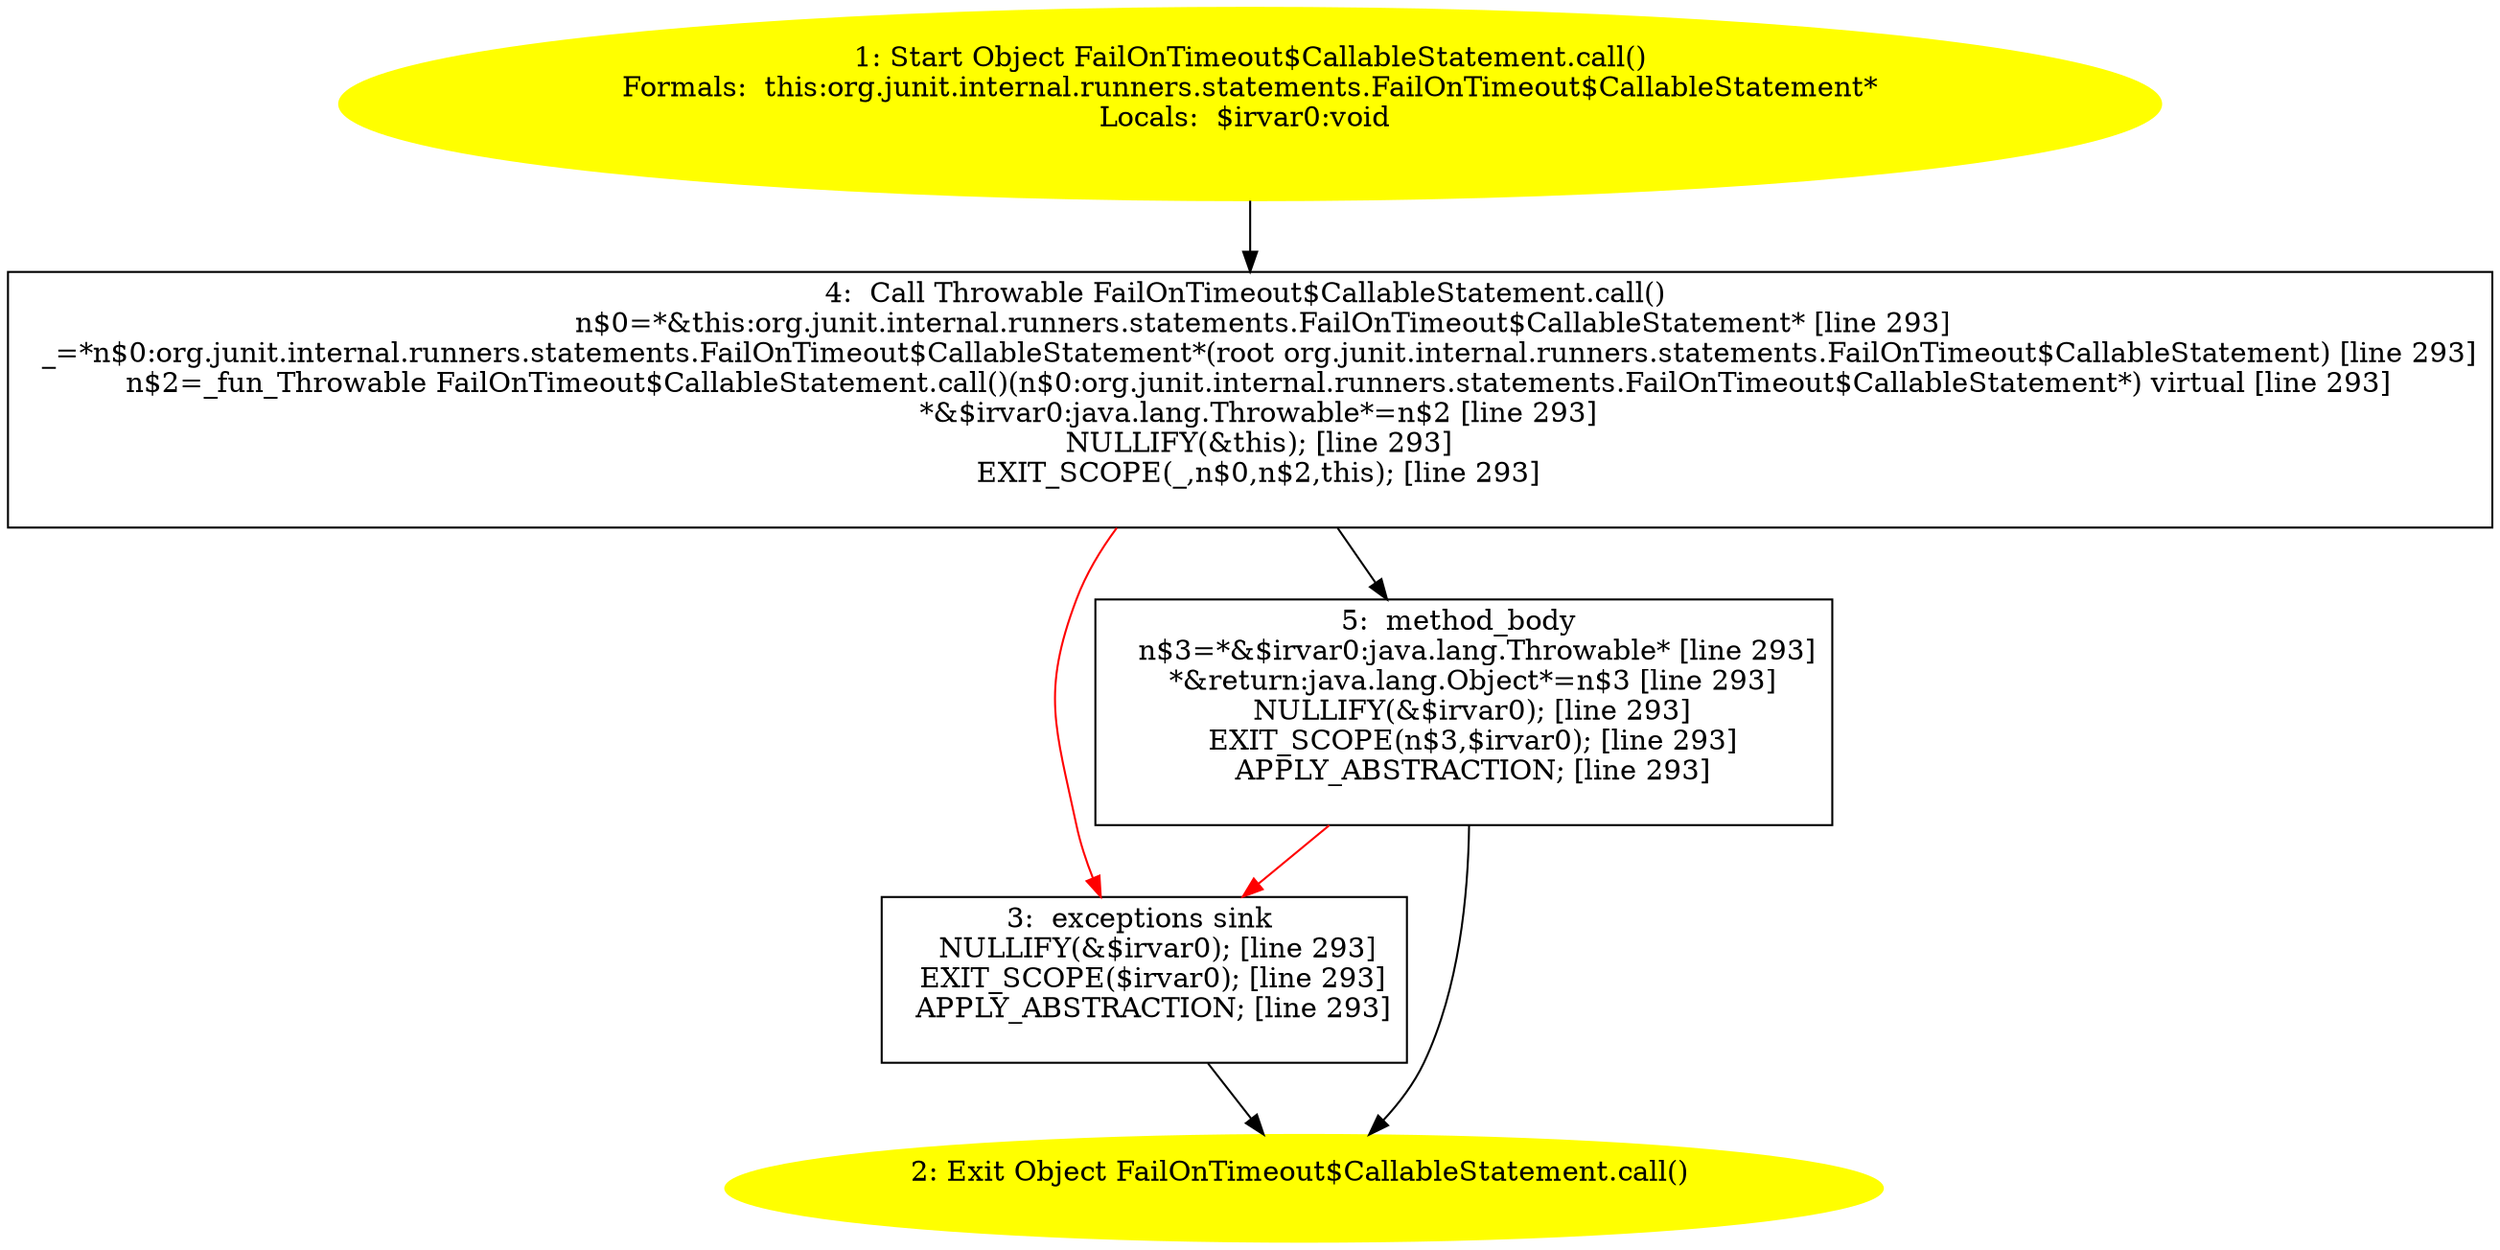 /* @generated */
digraph cfg {
"org.junit.internal.runners.statements.FailOnTimeout$CallableStatement.call():java.lang.Object.4909c5bac6e05c0e72cbae873e264fb6_1" [label="1: Start Object FailOnTimeout$CallableStatement.call()\nFormals:  this:org.junit.internal.runners.statements.FailOnTimeout$CallableStatement*\nLocals:  $irvar0:void \n  " color=yellow style=filled]
	

	 "org.junit.internal.runners.statements.FailOnTimeout$CallableStatement.call():java.lang.Object.4909c5bac6e05c0e72cbae873e264fb6_1" -> "org.junit.internal.runners.statements.FailOnTimeout$CallableStatement.call():java.lang.Object.4909c5bac6e05c0e72cbae873e264fb6_4" ;
"org.junit.internal.runners.statements.FailOnTimeout$CallableStatement.call():java.lang.Object.4909c5bac6e05c0e72cbae873e264fb6_2" [label="2: Exit Object FailOnTimeout$CallableStatement.call() \n  " color=yellow style=filled]
	

"org.junit.internal.runners.statements.FailOnTimeout$CallableStatement.call():java.lang.Object.4909c5bac6e05c0e72cbae873e264fb6_3" [label="3:  exceptions sink \n   NULLIFY(&$irvar0); [line 293]\n  EXIT_SCOPE($irvar0); [line 293]\n  APPLY_ABSTRACTION; [line 293]\n " shape="box"]
	

	 "org.junit.internal.runners.statements.FailOnTimeout$CallableStatement.call():java.lang.Object.4909c5bac6e05c0e72cbae873e264fb6_3" -> "org.junit.internal.runners.statements.FailOnTimeout$CallableStatement.call():java.lang.Object.4909c5bac6e05c0e72cbae873e264fb6_2" ;
"org.junit.internal.runners.statements.FailOnTimeout$CallableStatement.call():java.lang.Object.4909c5bac6e05c0e72cbae873e264fb6_4" [label="4:  Call Throwable FailOnTimeout$CallableStatement.call() \n   n$0=*&this:org.junit.internal.runners.statements.FailOnTimeout$CallableStatement* [line 293]\n  _=*n$0:org.junit.internal.runners.statements.FailOnTimeout$CallableStatement*(root org.junit.internal.runners.statements.FailOnTimeout$CallableStatement) [line 293]\n  n$2=_fun_Throwable FailOnTimeout$CallableStatement.call()(n$0:org.junit.internal.runners.statements.FailOnTimeout$CallableStatement*) virtual [line 293]\n  *&$irvar0:java.lang.Throwable*=n$2 [line 293]\n  NULLIFY(&this); [line 293]\n  EXIT_SCOPE(_,n$0,n$2,this); [line 293]\n " shape="box"]
	

	 "org.junit.internal.runners.statements.FailOnTimeout$CallableStatement.call():java.lang.Object.4909c5bac6e05c0e72cbae873e264fb6_4" -> "org.junit.internal.runners.statements.FailOnTimeout$CallableStatement.call():java.lang.Object.4909c5bac6e05c0e72cbae873e264fb6_5" ;
	 "org.junit.internal.runners.statements.FailOnTimeout$CallableStatement.call():java.lang.Object.4909c5bac6e05c0e72cbae873e264fb6_4" -> "org.junit.internal.runners.statements.FailOnTimeout$CallableStatement.call():java.lang.Object.4909c5bac6e05c0e72cbae873e264fb6_3" [color="red" ];
"org.junit.internal.runners.statements.FailOnTimeout$CallableStatement.call():java.lang.Object.4909c5bac6e05c0e72cbae873e264fb6_5" [label="5:  method_body \n   n$3=*&$irvar0:java.lang.Throwable* [line 293]\n  *&return:java.lang.Object*=n$3 [line 293]\n  NULLIFY(&$irvar0); [line 293]\n  EXIT_SCOPE(n$3,$irvar0); [line 293]\n  APPLY_ABSTRACTION; [line 293]\n " shape="box"]
	

	 "org.junit.internal.runners.statements.FailOnTimeout$CallableStatement.call():java.lang.Object.4909c5bac6e05c0e72cbae873e264fb6_5" -> "org.junit.internal.runners.statements.FailOnTimeout$CallableStatement.call():java.lang.Object.4909c5bac6e05c0e72cbae873e264fb6_2" ;
	 "org.junit.internal.runners.statements.FailOnTimeout$CallableStatement.call():java.lang.Object.4909c5bac6e05c0e72cbae873e264fb6_5" -> "org.junit.internal.runners.statements.FailOnTimeout$CallableStatement.call():java.lang.Object.4909c5bac6e05c0e72cbae873e264fb6_3" [color="red" ];
}
